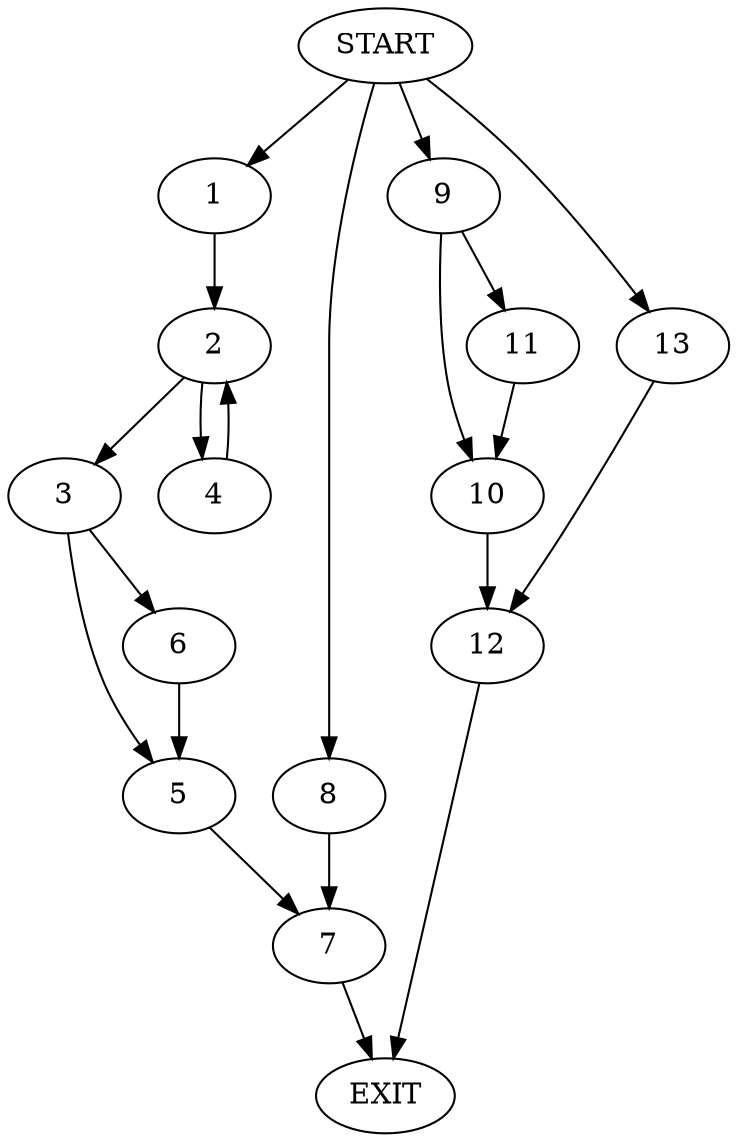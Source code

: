 digraph {
0 [label="START"]
14 [label="EXIT"]
0 -> 1
1 -> 2
2 -> 3
2 -> 4
4 -> 2
3 -> 5
3 -> 6
6 -> 5
5 -> 7
7 -> 14
0 -> 8
8 -> 7
0 -> 9
9 -> 10
9 -> 11
11 -> 10
10 -> 12
12 -> 14
0 -> 13
13 -> 12
}
